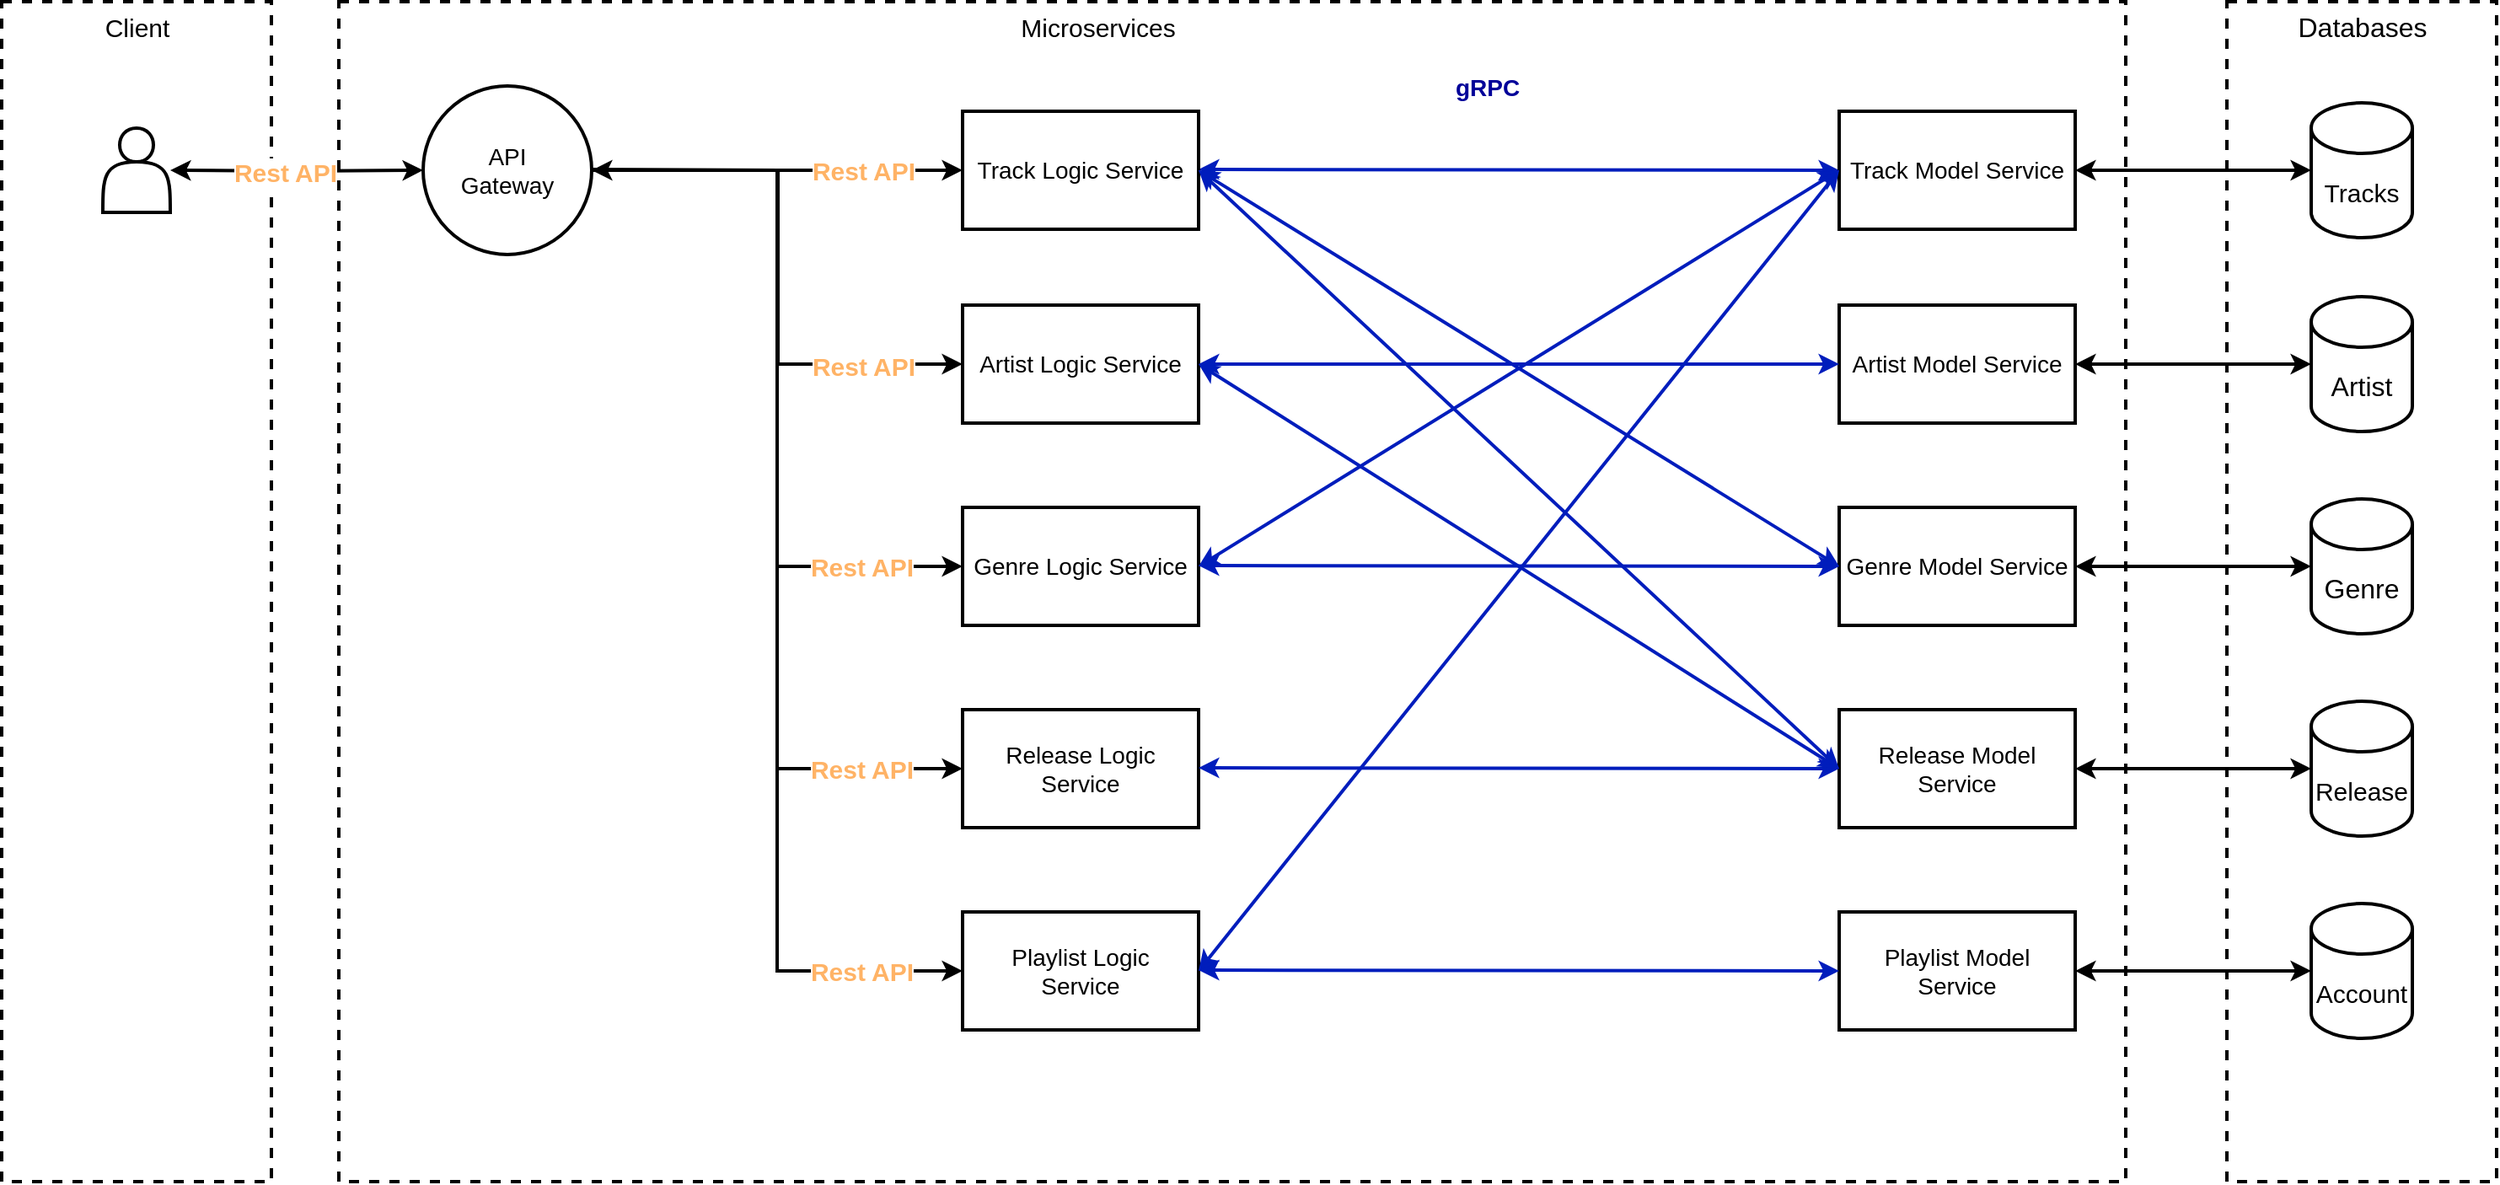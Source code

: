 <mxfile>
    <diagram name="Page-1" id="U4PrggusS2OViSTD9D9L">
        <mxGraphModel dx="1081" dy="538" grid="1" gridSize="10" guides="1" tooltips="1" connect="1" arrows="1" fold="1" page="1" pageScale="1" pageWidth="850" pageHeight="1100" math="0" shadow="0">
            <root>
                <mxCell id="0"/>
                <mxCell id="1" parent="0"/>
                <mxCell id="Eh5LCszGnNakRMXq7e9p-4" value="" style="rounded=0;whiteSpace=wrap;html=1;dashed=1;strokeWidth=2;" parent="1" vertex="1">
                    <mxGeometry x="260" y="230" width="1060" height="700" as="geometry"/>
                </mxCell>
                <mxCell id="hxurPMPkouSiSTXtWtos-2" value="" style="rounded=0;whiteSpace=wrap;html=1;dashed=1;strokeWidth=2;" parent="1" vertex="1">
                    <mxGeometry x="60" y="230" width="160" height="700" as="geometry"/>
                </mxCell>
                <mxCell id="hxurPMPkouSiSTXtWtos-16" style="edgeStyle=orthogonalEdgeStyle;rounded=0;orthogonalLoop=1;jettySize=auto;html=1;exitX=1;exitY=0.5;exitDx=0;exitDy=0;entryX=0;entryY=0.5;entryDx=0;entryDy=0;strokeWidth=2;" parent="1" edge="1">
                    <mxGeometry relative="1" as="geometry">
                        <mxPoint x="630" y="330" as="targetPoint"/>
                        <mxPoint x="410" y="330" as="sourcePoint"/>
                    </mxGeometry>
                </mxCell>
                <mxCell id="hxurPMPkouSiSTXtWtos-17" value="&lt;b&gt;&lt;font face=&quot;Helvetica&quot; data-darkreader-inline-color=&quot;&quot; color=&quot;#ffb366&quot; style=&quot;--darkreader-inline-color: #ffb061; font-size: 15px;&quot;&gt;Rest API&lt;/font&gt;&lt;/b&gt;" style="edgeLabel;html=1;align=center;verticalAlign=middle;resizable=0;points=[];" parent="hxurPMPkouSiSTXtWtos-16" vertex="1" connectable="0">
                    <mxGeometry x="-0.287" y="-1" relative="1" as="geometry">
                        <mxPoint x="82" y="-1" as="offset"/>
                    </mxGeometry>
                </mxCell>
                <mxCell id="hxurPMPkouSiSTXtWtos-3" value="&lt;div style=&quot;font-size: 14px;&quot;&gt;&lt;font style=&quot;font-size: 14px;&quot;&gt;API&lt;/font&gt;&lt;/div&gt;&lt;div style=&quot;font-size: 14px;&quot;&gt;&lt;font style=&quot;font-size: 14px;&quot;&gt;&lt;font style=&quot;font-size: 14px;&quot;&gt;Gateway&lt;/font&gt;&lt;br&gt;&lt;/font&gt;&lt;/div&gt;" style="ellipse;whiteSpace=wrap;html=1;aspect=fixed;strokeWidth=2;" parent="1" vertex="1">
                    <mxGeometry x="310" y="280" width="100" height="100" as="geometry"/>
                </mxCell>
                <mxCell id="Eh5LCszGnNakRMXq7e9p-28" style="edgeStyle=orthogonalEdgeStyle;rounded=0;orthogonalLoop=1;jettySize=auto;html=1;exitX=1;exitY=0.5;exitDx=0;exitDy=0;strokeWidth=2;entryX=0;entryY=0.5;entryDx=0;entryDy=0;startArrow=classic;startFill=1;fillColor=#0050ef;strokeColor=#001DBC;" parent="1" target="Eh5LCszGnNakRMXq7e9p-10" edge="1">
                    <mxGeometry relative="1" as="geometry">
                        <mxPoint x="770" y="329.5" as="sourcePoint"/>
                        <mxPoint x="930" y="329.5" as="targetPoint"/>
                        <Array as="points"/>
                    </mxGeometry>
                </mxCell>
                <mxCell id="Eh5LCszGnNakRMXq7e9p-33" value="&lt;b&gt;&lt;font color=&quot;#000099&quot; data-darkreader-inline-color=&quot;&quot; style=&quot;font-size: 14px; --darkreader-inline-color: #70a4ff;&quot;&gt;gRPC&lt;/font&gt;&lt;/b&gt;" style="edgeLabel;html=1;align=center;verticalAlign=middle;resizable=0;points=[];" parent="Eh5LCszGnNakRMXq7e9p-28" vertex="1" connectable="0">
                    <mxGeometry x="-0.25" y="3" relative="1" as="geometry">
                        <mxPoint x="28" y="-46" as="offset"/>
                    </mxGeometry>
                </mxCell>
                <mxCell id="hxurPMPkouSiSTXtWtos-5" value="&lt;font style=&quot;font-size: 14px;&quot;&gt;Track Logic Service&lt;/font&gt;" style="rounded=0;whiteSpace=wrap;html=1;strokeWidth=2;" parent="1" vertex="1">
                    <mxGeometry x="630" y="295" width="140" height="70" as="geometry"/>
                </mxCell>
                <mxCell id="hxurPMPkouSiSTXtWtos-7" value="&lt;font style=&quot;font-size: 14px;&quot;&gt;Artist Logic Service&lt;/font&gt;" style="rounded=0;whiteSpace=wrap;html=1;strokeWidth=2;" parent="1" vertex="1">
                    <mxGeometry x="630" y="410" width="140" height="70" as="geometry"/>
                </mxCell>
                <mxCell id="hxurPMPkouSiSTXtWtos-9" value="&lt;font style=&quot;font-size: 14px;&quot;&gt;Genre Logic Service&lt;/font&gt;" style="rounded=0;whiteSpace=wrap;html=1;strokeWidth=2;" parent="1" vertex="1">
                    <mxGeometry x="630" y="530" width="140" height="70" as="geometry"/>
                </mxCell>
                <mxCell id="hxurPMPkouSiSTXtWtos-14" value="&lt;font style=&quot;font-size: 14px;&quot;&gt;Genre Model Service&lt;/font&gt;" style="rounded=0;whiteSpace=wrap;html=1;strokeWidth=2;" parent="1" vertex="1">
                    <mxGeometry x="1150" y="530" width="140" height="70" as="geometry"/>
                </mxCell>
                <mxCell id="Eh5LCszGnNakRMXq7e9p-1" value="&lt;font style=&quot;font-size: 15px;&quot;&gt;Client&lt;/font&gt;" style="text;html=1;align=center;verticalAlign=middle;resizable=0;points=[];autosize=1;strokeColor=none;fillColor=none;" parent="1" vertex="1">
                    <mxGeometry x="110" y="230" width="60" height="30" as="geometry"/>
                </mxCell>
                <mxCell id="Eh5LCszGnNakRMXq7e9p-3" style="edgeStyle=orthogonalEdgeStyle;rounded=0;orthogonalLoop=1;jettySize=auto;html=1;strokeWidth=2;startArrow=classic;startFill=1;entryX=0;entryY=0.5;entryDx=0;entryDy=0;" parent="1" target="hxurPMPkouSiSTXtWtos-3" edge="1">
                    <mxGeometry relative="1" as="geometry">
                        <mxPoint x="290" y="329.5" as="targetPoint"/>
                        <mxPoint x="160" y="330" as="sourcePoint"/>
                    </mxGeometry>
                </mxCell>
                <mxCell id="Eh5LCszGnNakRMXq7e9p-6" value="Rest" style="edgeLabel;html=1;align=center;verticalAlign=middle;resizable=0;points=[];" parent="Eh5LCszGnNakRMXq7e9p-3" vertex="1" connectable="0">
                    <mxGeometry x="-0.096" y="-2" relative="1" as="geometry">
                        <mxPoint as="offset"/>
                    </mxGeometry>
                </mxCell>
                <mxCell id="Eh5LCszGnNakRMXq7e9p-7" value="&lt;font style=&quot;font-size: 13px;&quot;&gt;Text&lt;/font&gt;" style="edgeLabel;html=1;align=center;verticalAlign=middle;resizable=0;points=[];" parent="Eh5LCszGnNakRMXq7e9p-3" vertex="1" connectable="0">
                    <mxGeometry x="-0.141" y="-3" relative="1" as="geometry">
                        <mxPoint as="offset"/>
                    </mxGeometry>
                </mxCell>
                <mxCell id="Eh5LCszGnNakRMXq7e9p-8" value="&lt;b&gt;&lt;font face=&quot;Helvetica&quot; data-darkreader-inline-color=&quot;&quot; color=&quot;#ffb366&quot; style=&quot;--darkreader-inline-color: #ffb061; font-size: 15px;&quot;&gt;Rest API&lt;/font&gt;&lt;/b&gt;" style="edgeLabel;html=1;align=center;verticalAlign=middle;resizable=0;points=[];" parent="Eh5LCszGnNakRMXq7e9p-3" vertex="1" connectable="0">
                    <mxGeometry x="-0.095" y="-5" relative="1" as="geometry">
                        <mxPoint y="-5" as="offset"/>
                    </mxGeometry>
                </mxCell>
                <mxCell id="Eh5LCszGnNakRMXq7e9p-2" value="" style="shape=actor;whiteSpace=wrap;html=1;strokeWidth=2;" parent="1" vertex="1">
                    <mxGeometry x="120" y="305" width="40" height="50" as="geometry"/>
                </mxCell>
                <mxCell id="Eh5LCszGnNakRMXq7e9p-5" value="&lt;font style=&quot;font-size: 15px;&quot;&gt;Microservices&lt;/font&gt;" style="text;html=1;align=center;verticalAlign=middle;resizable=0;points=[];autosize=1;strokeColor=none;fillColor=none;" parent="1" vertex="1">
                    <mxGeometry x="650" y="230" width="120" height="30" as="geometry"/>
                </mxCell>
                <mxCell id="Eh5LCszGnNakRMXq7e9p-10" value="&lt;font style=&quot;font-size: 14px;&quot;&gt;Track Model Service&lt;/font&gt;" style="rounded=0;whiteSpace=wrap;html=1;strokeWidth=2;" parent="1" vertex="1">
                    <mxGeometry x="1150" y="295" width="140" height="70" as="geometry"/>
                </mxCell>
                <mxCell id="Eh5LCszGnNakRMXq7e9p-11" value="&lt;font style=&quot;font-size: 14px;&quot;&gt;Artist Model Service&lt;/font&gt;" style="rounded=0;whiteSpace=wrap;html=1;strokeWidth=2;" parent="1" vertex="1">
                    <mxGeometry x="1150" y="410" width="140" height="70" as="geometry"/>
                </mxCell>
                <mxCell id="Eh5LCszGnNakRMXq7e9p-12" value="&lt;font style=&quot;font-size: 14px;&quot;&gt;Release Logic Service&lt;/font&gt;" style="rounded=0;whiteSpace=wrap;html=1;strokeWidth=2;" parent="1" vertex="1">
                    <mxGeometry x="630" y="650" width="140" height="70" as="geometry"/>
                </mxCell>
                <mxCell id="Eh5LCszGnNakRMXq7e9p-13" value="&lt;font style=&quot;font-size: 14px;&quot;&gt;Playlist Logic &lt;br&gt;Service&lt;/font&gt;" style="rounded=0;whiteSpace=wrap;html=1;strokeWidth=2;" parent="1" vertex="1">
                    <mxGeometry x="630" y="770" width="140" height="70" as="geometry"/>
                </mxCell>
                <mxCell id="Eh5LCszGnNakRMXq7e9p-14" value="&lt;font style=&quot;font-size: 14px;&quot;&gt;Release Model Service&lt;/font&gt;" style="rounded=0;whiteSpace=wrap;html=1;strokeWidth=2;" parent="1" vertex="1">
                    <mxGeometry x="1150" y="650" width="140" height="70" as="geometry"/>
                </mxCell>
                <mxCell id="Eh5LCszGnNakRMXq7e9p-15" value="&lt;font style=&quot;font-size: 14px;&quot;&gt;Playlist&amp;nbsp;Model &lt;br&gt;Service&lt;/font&gt;" style="rounded=0;whiteSpace=wrap;html=1;strokeWidth=2;" parent="1" vertex="1">
                    <mxGeometry x="1150" y="770" width="140" height="70" as="geometry"/>
                </mxCell>
                <mxCell id="Eh5LCszGnNakRMXq7e9p-17" style="edgeStyle=orthogonalEdgeStyle;rounded=0;orthogonalLoop=1;jettySize=auto;html=1;exitX=1;exitY=0.5;exitDx=0;exitDy=0;entryX=0;entryY=0.5;entryDx=0;entryDy=0;strokeWidth=2;" parent="1" target="hxurPMPkouSiSTXtWtos-7" edge="1">
                    <mxGeometry relative="1" as="geometry">
                        <mxPoint x="630" y="329.5" as="targetPoint"/>
                        <mxPoint x="410" y="329.5" as="sourcePoint"/>
                    </mxGeometry>
                </mxCell>
                <mxCell id="Eh5LCszGnNakRMXq7e9p-18" value="&lt;b&gt;&lt;font face=&quot;Helvetica&quot; data-darkreader-inline-color=&quot;&quot; color=&quot;#ffb366&quot; style=&quot;--darkreader-inline-color: #ffb061; font-size: 15px;&quot;&gt;Rest API&lt;/font&gt;&lt;/b&gt;" style="edgeLabel;html=1;align=center;verticalAlign=middle;resizable=0;points=[];" parent="Eh5LCszGnNakRMXq7e9p-17" vertex="1" connectable="0">
                    <mxGeometry x="-0.287" y="-1" relative="1" as="geometry">
                        <mxPoint x="51" y="107" as="offset"/>
                    </mxGeometry>
                </mxCell>
                <mxCell id="Eh5LCszGnNakRMXq7e9p-22" style="edgeStyle=orthogonalEdgeStyle;rounded=0;orthogonalLoop=1;jettySize=auto;html=1;exitX=1;exitY=0.5;exitDx=0;exitDy=0;entryX=0;entryY=0.5;entryDx=0;entryDy=0;strokeWidth=2;" parent="1" source="hxurPMPkouSiSTXtWtos-3" target="hxurPMPkouSiSTXtWtos-9" edge="1">
                    <mxGeometry relative="1" as="geometry">
                        <mxPoint x="650" y="350" as="targetPoint"/>
                        <mxPoint x="430" y="350" as="sourcePoint"/>
                    </mxGeometry>
                </mxCell>
                <mxCell id="Eh5LCszGnNakRMXq7e9p-23" value="&lt;b&gt;&lt;font face=&quot;Helvetica&quot; data-darkreader-inline-color=&quot;&quot; color=&quot;#ffb366&quot; style=&quot;--darkreader-inline-color: #ffb061; font-size: 15px;&quot;&gt;Rest API&lt;/font&gt;&lt;/b&gt;" style="edgeLabel;html=1;align=center;verticalAlign=middle;resizable=0;points=[];" parent="Eh5LCszGnNakRMXq7e9p-22" vertex="1" connectable="0">
                    <mxGeometry x="-0.287" y="-1" relative="1" as="geometry">
                        <mxPoint x="51" y="183" as="offset"/>
                    </mxGeometry>
                </mxCell>
                <mxCell id="Eh5LCszGnNakRMXq7e9p-24" style="edgeStyle=orthogonalEdgeStyle;rounded=0;orthogonalLoop=1;jettySize=auto;html=1;exitX=1;exitY=0.5;exitDx=0;exitDy=0;entryX=0;entryY=0.5;entryDx=0;entryDy=0;strokeWidth=2;" parent="1" source="hxurPMPkouSiSTXtWtos-3" target="Eh5LCszGnNakRMXq7e9p-12" edge="1">
                    <mxGeometry relative="1" as="geometry">
                        <mxPoint x="660" y="360" as="targetPoint"/>
                        <mxPoint x="440" y="360" as="sourcePoint"/>
                    </mxGeometry>
                </mxCell>
                <mxCell id="Eh5LCszGnNakRMXq7e9p-26" style="edgeStyle=orthogonalEdgeStyle;rounded=0;orthogonalLoop=1;jettySize=auto;html=1;exitX=1;exitY=0.5;exitDx=0;exitDy=0;entryX=0;entryY=0.5;entryDx=0;entryDy=0;strokeWidth=2;endArrow=classic;endFill=1;startArrow=classic;startFill=1;" parent="1" source="hxurPMPkouSiSTXtWtos-3" target="Eh5LCszGnNakRMXq7e9p-13" edge="1">
                    <mxGeometry relative="1" as="geometry">
                        <mxPoint x="670" y="370" as="targetPoint"/>
                        <mxPoint x="450" y="370" as="sourcePoint"/>
                    </mxGeometry>
                </mxCell>
                <mxCell id="Eh5LCszGnNakRMXq7e9p-27" value="&lt;b&gt;&lt;font face=&quot;Helvetica&quot; data-darkreader-inline-color=&quot;&quot; color=&quot;#ffb366&quot; style=&quot;--darkreader-inline-color: #ffb061; font-size: 15px;&quot;&gt;Rest API&lt;/font&gt;&lt;/b&gt;" style="edgeLabel;html=1;align=center;verticalAlign=middle;resizable=0;points=[];" parent="Eh5LCszGnNakRMXq7e9p-26" vertex="1" connectable="0">
                    <mxGeometry x="-0.287" y="-1" relative="1" as="geometry">
                        <mxPoint x="51" y="217" as="offset"/>
                    </mxGeometry>
                </mxCell>
                <mxCell id="Eh5LCszGnNakRMXq7e9p-34" value="&lt;b&gt;&lt;font face=&quot;Helvetica&quot; data-darkreader-inline-color=&quot;&quot; color=&quot;#ffb366&quot; style=&quot;--darkreader-inline-color: #ffb061; font-size: 15px;&quot;&gt;Rest API&lt;/font&gt;&lt;/b&gt;" style="edgeLabel;html=1;align=center;verticalAlign=middle;resizable=0;points=[];" parent="Eh5LCszGnNakRMXq7e9p-26" vertex="1" connectable="0">
                    <mxGeometry x="0.767" relative="1" as="geometry">
                        <mxPoint x="21" as="offset"/>
                    </mxGeometry>
                </mxCell>
                <mxCell id="Eh5LCszGnNakRMXq7e9p-39" value="" style="rounded=0;whiteSpace=wrap;html=1;dashed=1;strokeWidth=2;" parent="1" vertex="1">
                    <mxGeometry x="1380" y="230" width="160" height="700" as="geometry"/>
                </mxCell>
                <mxCell id="Eh5LCszGnNakRMXq7e9p-40" value="&lt;font style=&quot;font-size: 16px;&quot;&gt;Databases&lt;/font&gt;" style="text;html=1;align=center;verticalAlign=middle;resizable=0;points=[];autosize=1;strokeColor=none;fillColor=none;" parent="1" vertex="1">
                    <mxGeometry x="1410" y="230" width="100" height="30" as="geometry"/>
                </mxCell>
                <mxCell id="Eh5LCszGnNakRMXq7e9p-45" style="edgeStyle=orthogonalEdgeStyle;rounded=0;orthogonalLoop=1;jettySize=auto;html=1;exitX=1;exitY=0.5;exitDx=0;exitDy=0;strokeWidth=2;entryX=0;entryY=0.5;entryDx=0;entryDy=0;startArrow=classic;startFill=1;fillColor=#0050ef;strokeColor=#001DBC;" parent="1" source="hxurPMPkouSiSTXtWtos-7" target="Eh5LCszGnNakRMXq7e9p-11" edge="1">
                    <mxGeometry relative="1" as="geometry">
                        <mxPoint x="770" y="450" as="sourcePoint"/>
                        <mxPoint x="930" y="450" as="targetPoint"/>
                        <Array as="points"/>
                    </mxGeometry>
                </mxCell>
                <mxCell id="Eh5LCszGnNakRMXq7e9p-47" style="edgeStyle=orthogonalEdgeStyle;rounded=0;orthogonalLoop=1;jettySize=auto;html=1;exitX=1;exitY=0.5;exitDx=0;exitDy=0;strokeWidth=2;entryX=0;entryY=0.5;entryDx=0;entryDy=0;startArrow=classic;startFill=1;fillColor=#0050ef;strokeColor=#001DBC;" parent="1" target="hxurPMPkouSiSTXtWtos-14" edge="1">
                    <mxGeometry relative="1" as="geometry">
                        <mxPoint x="770" y="564.5" as="sourcePoint"/>
                        <mxPoint x="930" y="564.5" as="targetPoint"/>
                        <Array as="points"/>
                    </mxGeometry>
                </mxCell>
                <mxCell id="Eh5LCszGnNakRMXq7e9p-49" style="edgeStyle=orthogonalEdgeStyle;rounded=0;orthogonalLoop=1;jettySize=auto;html=1;exitX=1;exitY=0.5;exitDx=0;exitDy=0;strokeWidth=2;entryX=0;entryY=0.5;entryDx=0;entryDy=0;startArrow=classic;startFill=1;fillColor=#0050ef;strokeColor=#001DBC;" parent="1" target="Eh5LCszGnNakRMXq7e9p-14" edge="1">
                    <mxGeometry relative="1" as="geometry">
                        <mxPoint x="770" y="684.5" as="sourcePoint"/>
                        <mxPoint x="930" y="684.5" as="targetPoint"/>
                        <Array as="points"/>
                    </mxGeometry>
                </mxCell>
                <mxCell id="Eh5LCszGnNakRMXq7e9p-51" style="edgeStyle=orthogonalEdgeStyle;rounded=0;orthogonalLoop=1;jettySize=auto;html=1;exitX=1;exitY=0.5;exitDx=0;exitDy=0;strokeWidth=2;entryX=0;entryY=0.5;entryDx=0;entryDy=0;startArrow=classic;startFill=1;fillColor=#0050ef;strokeColor=#001DBC;" parent="1" target="Eh5LCszGnNakRMXq7e9p-15" edge="1">
                    <mxGeometry relative="1" as="geometry">
                        <mxPoint x="770" y="804.5" as="sourcePoint"/>
                        <mxPoint x="930" y="804.5" as="targetPoint"/>
                        <Array as="points"/>
                    </mxGeometry>
                </mxCell>
                <mxCell id="Eh5LCszGnNakRMXq7e9p-59" value="&lt;font style=&quot;font-size: 15px;&quot;&gt;Tracks&lt;/font&gt;" style="shape=cylinder3;whiteSpace=wrap;html=1;boundedLbl=1;backgroundOutline=1;size=15;strokeWidth=2;" parent="1" vertex="1">
                    <mxGeometry x="1430" y="290" width="60" height="80" as="geometry"/>
                </mxCell>
                <mxCell id="Eh5LCszGnNakRMXq7e9p-60" value="&lt;font style=&quot;font-size: 16px;&quot;&gt;Artist&lt;/font&gt;" style="shape=cylinder3;whiteSpace=wrap;html=1;boundedLbl=1;backgroundOutline=1;size=15;strokeWidth=2;" parent="1" vertex="1">
                    <mxGeometry x="1430" y="405" width="60" height="80" as="geometry"/>
                </mxCell>
                <mxCell id="Eh5LCszGnNakRMXq7e9p-61" value="&lt;font style=&quot;font-size: 16px;&quot;&gt;Genre&lt;/font&gt;" style="shape=cylinder3;whiteSpace=wrap;html=1;boundedLbl=1;backgroundOutline=1;size=15;strokeWidth=2;" parent="1" vertex="1">
                    <mxGeometry x="1430" y="525" width="60" height="80" as="geometry"/>
                </mxCell>
                <mxCell id="Eh5LCszGnNakRMXq7e9p-62" value="&lt;font style=&quot;font-size: 15px;&quot;&gt;Release&lt;/font&gt;" style="shape=cylinder3;whiteSpace=wrap;html=1;boundedLbl=1;backgroundOutline=1;size=15;strokeWidth=2;" parent="1" vertex="1">
                    <mxGeometry x="1430" y="645" width="60" height="80" as="geometry"/>
                </mxCell>
                <mxCell id="Eh5LCszGnNakRMXq7e9p-63" value="&lt;font style=&quot;font-size: 15px;&quot;&gt;Account&lt;/font&gt;" style="shape=cylinder3;whiteSpace=wrap;html=1;boundedLbl=1;backgroundOutline=1;size=15;strokeWidth=2;" parent="1" vertex="1">
                    <mxGeometry x="1430" y="765" width="60" height="80" as="geometry"/>
                </mxCell>
                <mxCell id="Eh5LCszGnNakRMXq7e9p-64" style="edgeStyle=orthogonalEdgeStyle;rounded=0;orthogonalLoop=1;jettySize=auto;html=1;exitX=1;exitY=0.5;exitDx=0;exitDy=0;entryX=0;entryY=0.5;entryDx=0;entryDy=0;entryPerimeter=0;strokeWidth=2;startArrow=classic;startFill=1;" parent="1" source="Eh5LCszGnNakRMXq7e9p-15" target="Eh5LCszGnNakRMXq7e9p-63" edge="1">
                    <mxGeometry relative="1" as="geometry"/>
                </mxCell>
                <mxCell id="Eh5LCszGnNakRMXq7e9p-65" style="edgeStyle=orthogonalEdgeStyle;rounded=0;orthogonalLoop=1;jettySize=auto;html=1;exitX=1;exitY=0.5;exitDx=0;exitDy=0;entryX=0;entryY=0.5;entryDx=0;entryDy=0;entryPerimeter=0;strokeWidth=2;startArrow=classic;startFill=1;" parent="1" source="Eh5LCszGnNakRMXq7e9p-14" target="Eh5LCszGnNakRMXq7e9p-62" edge="1">
                    <mxGeometry relative="1" as="geometry"/>
                </mxCell>
                <mxCell id="Eh5LCszGnNakRMXq7e9p-66" style="edgeStyle=orthogonalEdgeStyle;rounded=0;orthogonalLoop=1;jettySize=auto;html=1;exitX=1;exitY=0.5;exitDx=0;exitDy=0;entryX=0;entryY=0.5;entryDx=0;entryDy=0;entryPerimeter=0;strokeWidth=2;startArrow=classic;startFill=1;" parent="1" source="hxurPMPkouSiSTXtWtos-14" target="Eh5LCszGnNakRMXq7e9p-61" edge="1">
                    <mxGeometry relative="1" as="geometry"/>
                </mxCell>
                <mxCell id="Eh5LCszGnNakRMXq7e9p-67" style="edgeStyle=orthogonalEdgeStyle;rounded=0;orthogonalLoop=1;jettySize=auto;html=1;exitX=1;exitY=0.5;exitDx=0;exitDy=0;entryX=0;entryY=0.5;entryDx=0;entryDy=0;entryPerimeter=0;strokeWidth=2;startArrow=classic;startFill=1;" parent="1" source="Eh5LCszGnNakRMXq7e9p-11" target="Eh5LCszGnNakRMXq7e9p-60" edge="1">
                    <mxGeometry relative="1" as="geometry"/>
                </mxCell>
                <mxCell id="Eh5LCszGnNakRMXq7e9p-68" style="edgeStyle=orthogonalEdgeStyle;rounded=0;orthogonalLoop=1;jettySize=auto;html=1;exitX=1;exitY=0.5;exitDx=0;exitDy=0;entryX=0;entryY=0.5;entryDx=0;entryDy=0;entryPerimeter=0;strokeWidth=2;startArrow=classic;startFill=1;" parent="1" source="Eh5LCszGnNakRMXq7e9p-10" target="Eh5LCszGnNakRMXq7e9p-59" edge="1">
                    <mxGeometry relative="1" as="geometry"/>
                </mxCell>
                <mxCell id="7" style="rounded=0;orthogonalLoop=1;jettySize=auto;html=1;exitX=1;exitY=0.5;exitDx=0;exitDy=0;strokeWidth=2;entryX=0;entryY=0.5;entryDx=0;entryDy=0;startArrow=classic;startFill=1;fillColor=#0050ef;strokeColor=#001DBC;" edge="1" parent="1" source="hxurPMPkouSiSTXtWtos-5" target="hxurPMPkouSiSTXtWtos-14">
                    <mxGeometry relative="1" as="geometry">
                        <mxPoint x="780" y="339.5" as="sourcePoint"/>
                        <mxPoint x="1160" y="340" as="targetPoint"/>
                    </mxGeometry>
                </mxCell>
                <mxCell id="9" style="rounded=0;orthogonalLoop=1;jettySize=auto;html=1;exitX=1;exitY=0.5;exitDx=0;exitDy=0;strokeWidth=2;entryX=0;entryY=0.5;entryDx=0;entryDy=0;startArrow=classic;startFill=1;fillColor=#0050ef;strokeColor=#001DBC;" edge="1" parent="1" source="hxurPMPkouSiSTXtWtos-5" target="Eh5LCszGnNakRMXq7e9p-14">
                    <mxGeometry relative="1" as="geometry">
                        <mxPoint x="780" y="340" as="sourcePoint"/>
                        <mxPoint x="1160" y="575" as="targetPoint"/>
                    </mxGeometry>
                </mxCell>
                <mxCell id="11" style="rounded=0;orthogonalLoop=1;jettySize=auto;html=1;exitX=1;exitY=0.5;exitDx=0;exitDy=0;strokeWidth=2;entryX=0;entryY=0.5;entryDx=0;entryDy=0;startArrow=classic;startFill=1;fillColor=#0050ef;strokeColor=#001DBC;" edge="1" parent="1" source="hxurPMPkouSiSTXtWtos-7" target="Eh5LCszGnNakRMXq7e9p-14">
                    <mxGeometry relative="1" as="geometry">
                        <mxPoint x="780" y="340" as="sourcePoint"/>
                        <mxPoint x="1160" y="695" as="targetPoint"/>
                    </mxGeometry>
                </mxCell>
                <mxCell id="13" style="rounded=0;orthogonalLoop=1;jettySize=auto;html=1;exitX=1;exitY=0.5;exitDx=0;exitDy=0;strokeWidth=2;entryX=0;entryY=0.5;entryDx=0;entryDy=0;startArrow=classic;startFill=1;fillColor=#0050ef;strokeColor=#001DBC;" edge="1" parent="1" source="hxurPMPkouSiSTXtWtos-9" target="Eh5LCszGnNakRMXq7e9p-10">
                    <mxGeometry relative="1" as="geometry">
                        <mxPoint x="780" y="455" as="sourcePoint"/>
                        <mxPoint x="1160" y="695" as="targetPoint"/>
                    </mxGeometry>
                </mxCell>
                <mxCell id="15" style="rounded=0;orthogonalLoop=1;jettySize=auto;html=1;exitX=1;exitY=0.5;exitDx=0;exitDy=0;strokeWidth=2;entryX=0;entryY=0.5;entryDx=0;entryDy=0;startArrow=classic;startFill=1;fillColor=#0050ef;strokeColor=#001DBC;" edge="1" parent="1" source="Eh5LCszGnNakRMXq7e9p-13" target="Eh5LCszGnNakRMXq7e9p-10">
                    <mxGeometry relative="1" as="geometry">
                        <mxPoint x="780" y="575" as="sourcePoint"/>
                        <mxPoint x="1160" y="340" as="targetPoint"/>
                    </mxGeometry>
                </mxCell>
            </root>
        </mxGraphModel>
    </diagram>
</mxfile>
